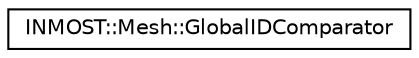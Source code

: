 digraph "Graphical Class Hierarchy"
{
  edge [fontname="Helvetica",fontsize="10",labelfontname="Helvetica",labelfontsize="10"];
  node [fontname="Helvetica",fontsize="10",shape=record];
  rankdir="LR";
  Node1 [label="INMOST::Mesh::GlobalIDComparator",height=0.2,width=0.4,color="black", fillcolor="white", style="filled",URL="$classINMOST_1_1Mesh_1_1GlobalIDComparator.html"];
}
